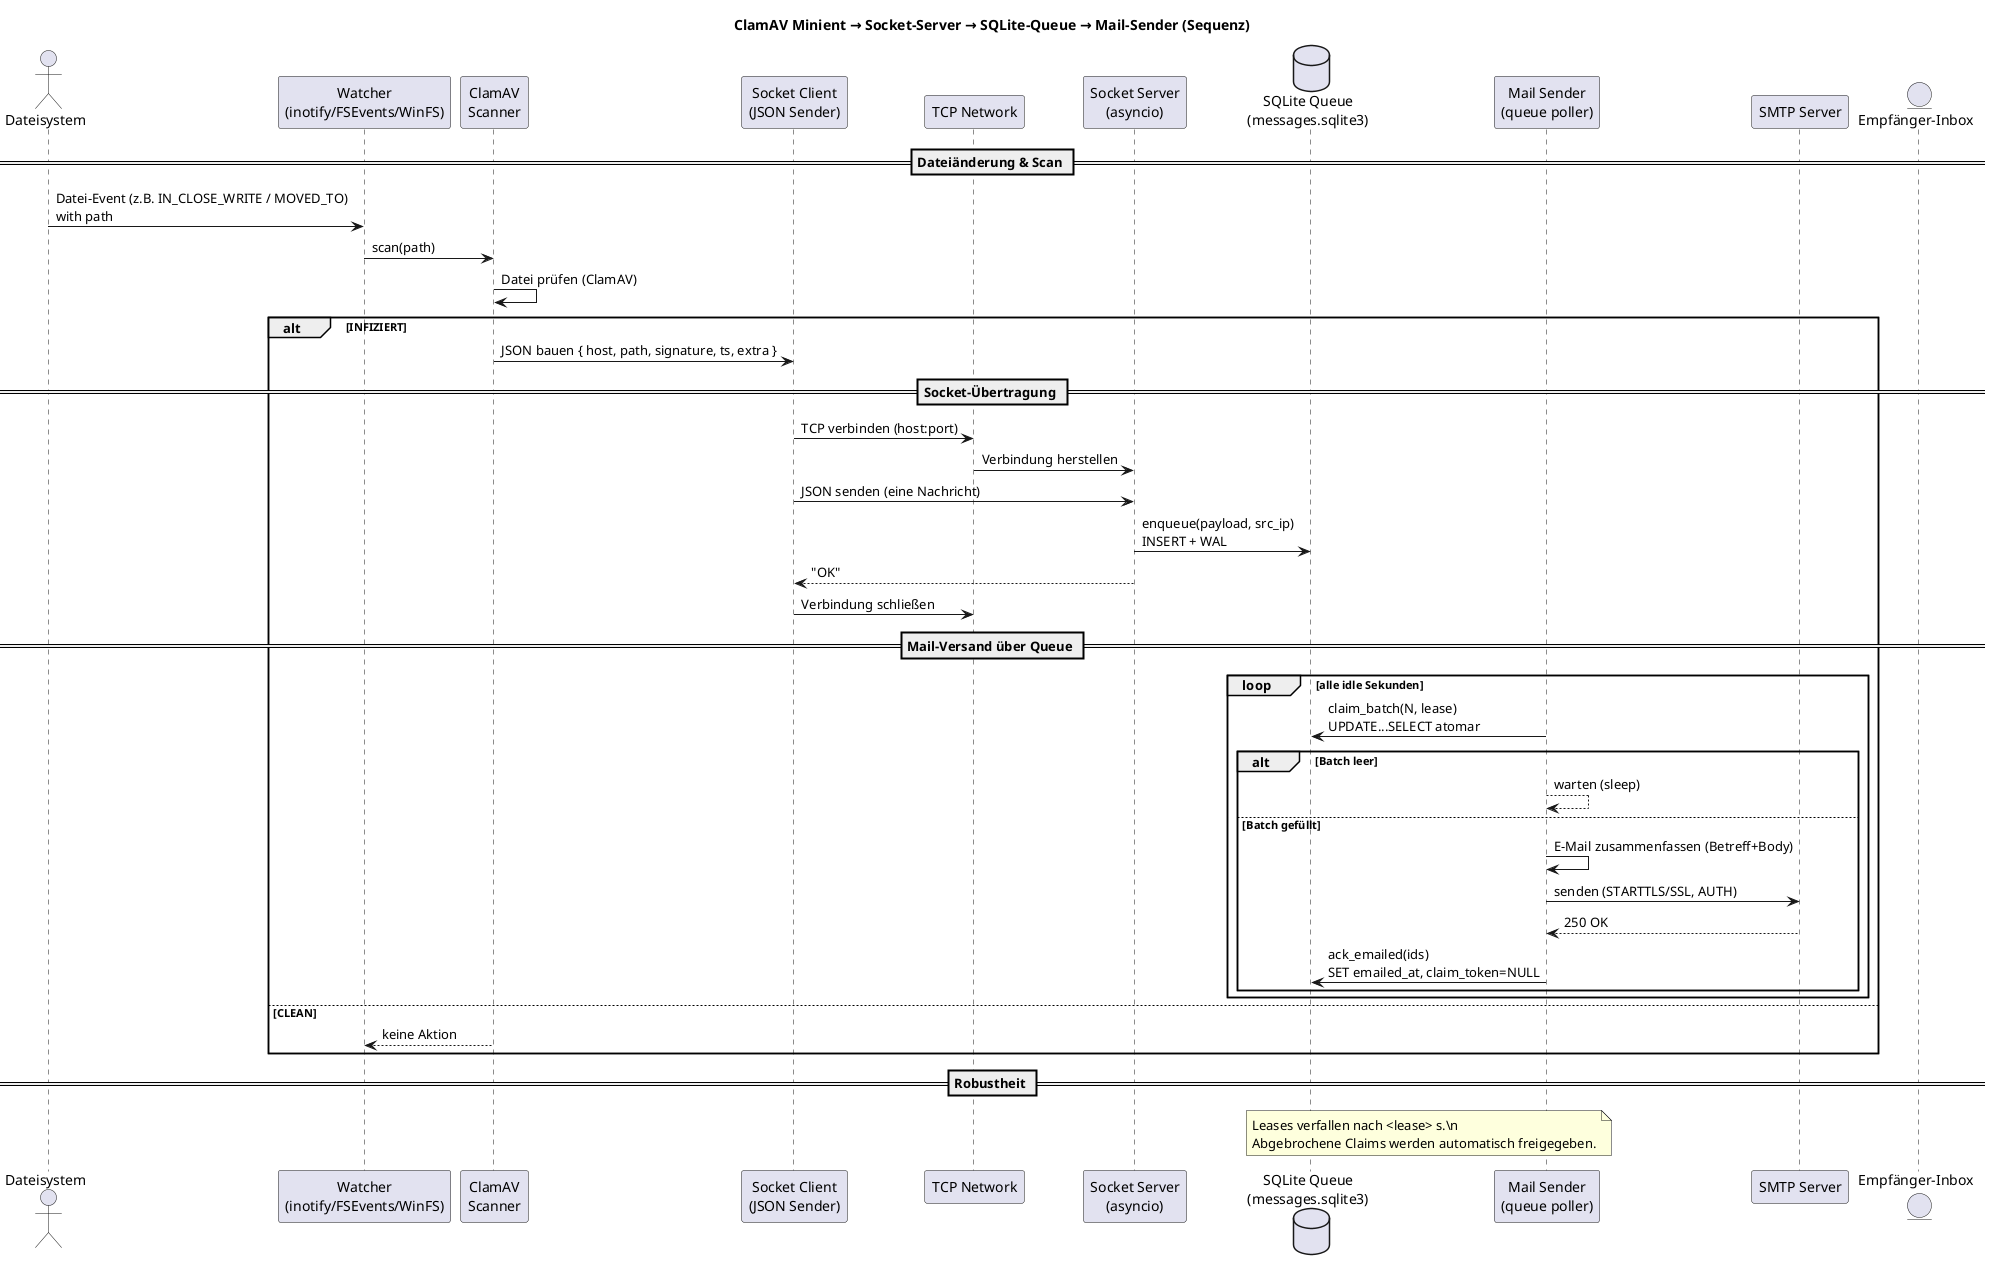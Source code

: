 @startuml
title ClamAV Minient → Socket-Server → SQLite-Queue → Mail-Sender (Sequenz)

actor "Dateisystem" as FS
participant "Watcher\n(inotify/FSEvents/WinFS)" as Watcher
participant "ClamAV\nScanner" as Scanner
participant "Socket Client\n(JSON Sender)" as Client
participant "TCP Network" as Net
participant "Socket Server\n(asyncio)" as Server
database "SQLite Queue\n(messages.sqlite3)" as DB
participant "Mail Sender\n(queue poller)" as Mailer
participant "SMTP Server" as SMTP
entity "Empfänger-Inbox" as Inbox

== Dateiänderung & Scan ==
FS -> Watcher: Datei-Event (z.B. IN_CLOSE_WRITE / MOVED_TO)\nwith path
Watcher -> Scanner: scan(path)
Scanner -> Scanner: Datei prüfen (ClamAV)

alt INFIZIERT
    Scanner -> Client: JSON bauen { host, path, signature, ts, extra }
    == Socket-Übertragung ==
    Client -> Net: TCP verbinden (host:port)
    Net -> Server: Verbindung herstellen
    Client -> Server: JSON senden (eine Nachricht)
    Server -> DB: enqueue(payload, src_ip)\nINSERT + WAL
    Server --> Client: "OK"
    Client -> Net: Verbindung schließen

    == Mail-Versand über Queue ==
    loop alle idle Sekunden
        Mailer -> DB: claim_batch(N, lease)\nUPDATE...SELECT atomar
        alt Batch leer
            Mailer --> Mailer: warten (sleep)
        else Batch gefüllt
            Mailer -> Mailer: E-Mail zusammenfassen (Betreff+Body)
            Mailer -> SMTP: senden (STARTTLS/SSL, AUTH)
            SMTP --> Mailer: 250 OK
            Mailer -> DB: ack_emailed(ids)\nSET emailed_at, claim_token=NULL
        end
    end

else CLEAN
    Scanner --> Watcher: keine Aktion
end

== Robustheit ==
note over DB, Mailer
Leases verfallen nach <lease> s.\n
Abgebrochene Claims werden automatisch freigegeben.
end note
@enduml

